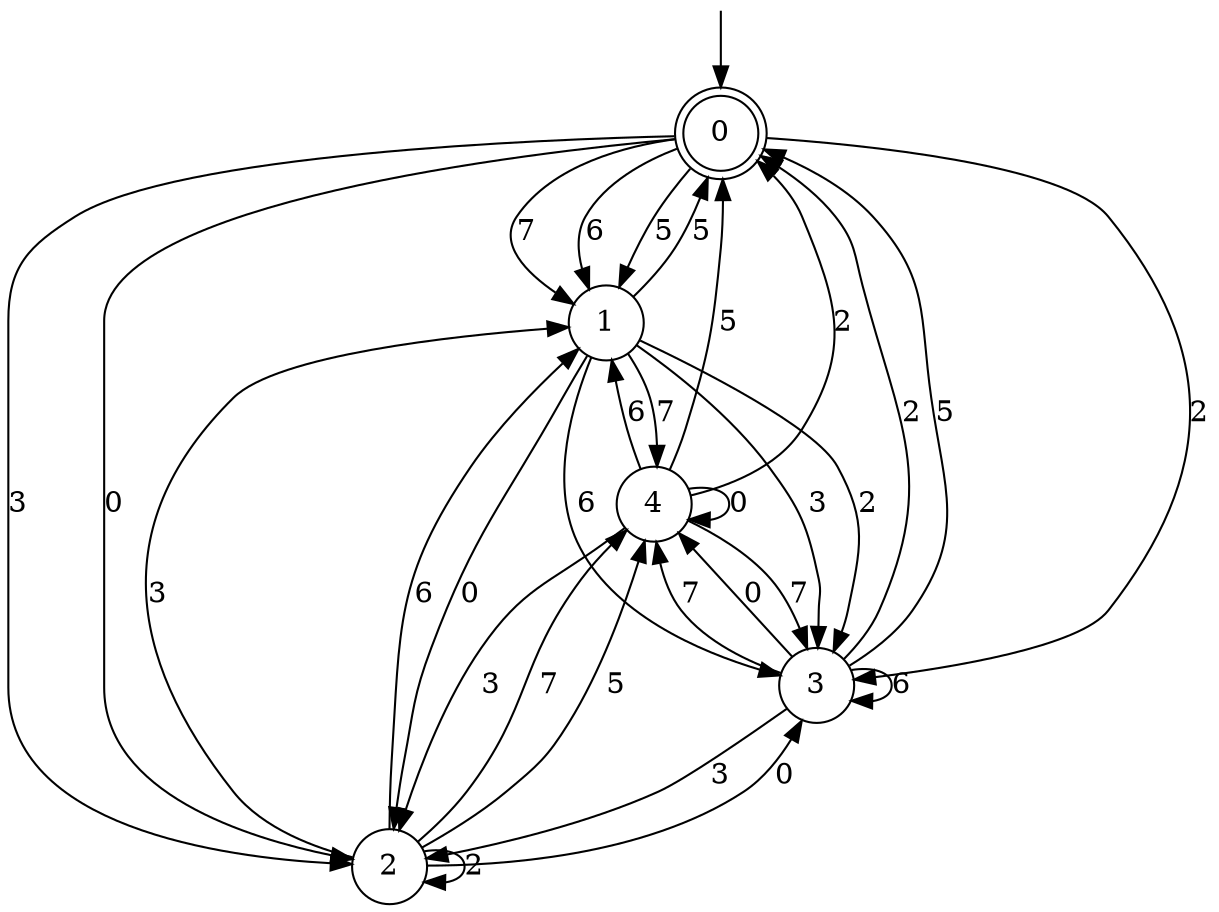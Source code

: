 digraph g {

	s0 [shape="doublecircle" label="0"];
	s1 [shape="circle" label="1"];
	s2 [shape="circle" label="2"];
	s3 [shape="circle" label="3"];
	s4 [shape="circle" label="4"];
	s0 -> s1 [label="7"];
	s0 -> s2 [label="3"];
	s0 -> s3 [label="2"];
	s0 -> s1 [label="6"];
	s0 -> s1 [label="5"];
	s0 -> s2 [label="0"];
	s1 -> s4 [label="7"];
	s1 -> s3 [label="3"];
	s1 -> s3 [label="2"];
	s1 -> s3 [label="6"];
	s1 -> s0 [label="5"];
	s1 -> s2 [label="0"];
	s2 -> s4 [label="7"];
	s2 -> s1 [label="3"];
	s2 -> s2 [label="2"];
	s2 -> s1 [label="6"];
	s2 -> s4 [label="5"];
	s2 -> s3 [label="0"];
	s3 -> s4 [label="7"];
	s3 -> s2 [label="3"];
	s3 -> s0 [label="2"];
	s3 -> s3 [label="6"];
	s3 -> s0 [label="5"];
	s3 -> s4 [label="0"];
	s4 -> s3 [label="7"];
	s4 -> s2 [label="3"];
	s4 -> s0 [label="2"];
	s4 -> s1 [label="6"];
	s4 -> s0 [label="5"];
	s4 -> s4 [label="0"];

__start0 [label="" shape="none" width="0" height="0"];
__start0 -> s0;

}
